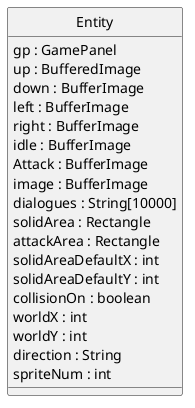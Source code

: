 @startuml "Entity package uml"
hide circle

class Entity {
    gp : GamePanel
    up : BufferedImage
    down : BufferImage
    left : BufferImage
    right : BufferImage
    idle : BufferImage
    Attack : BufferImage
    image : BufferImage
    dialogues : String[10000]
    solidArea : Rectangle
    attackArea : Rectangle
    solidAreaDefaultX : int
    solidAreaDefaultY : int
    collisionOn : boolean
    worldX : int
    worldY : int
    direction : String
    spriteNum : int
    
}